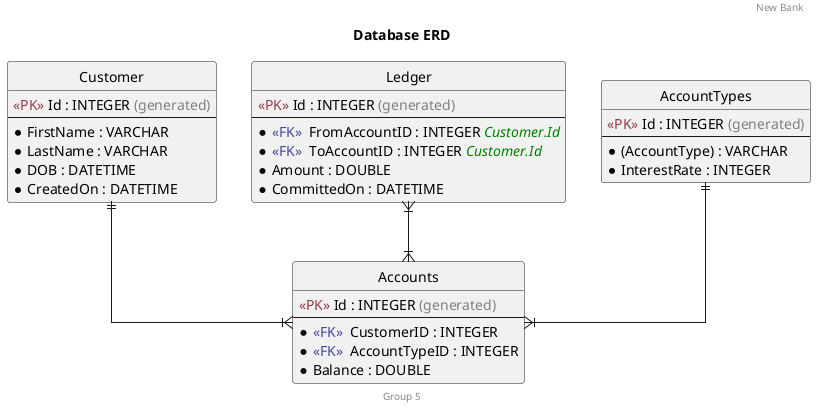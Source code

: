 @startuml

       ' remove the spot
       hide circle
       ' avoid problems with angled crows feet
       skinparam linetype ortho
       ' font
       skinparam defaultFontName Arial

       ' define styles
       !define desc(x) <color:gray>(x)</color>
       !define refers(x) <i><color:green>x</color></i>
       !define FK(x) <color:#424897><<FK>></color>  x<color:#000></color>
       !define PK(x) <color:#973A4A><<PK>></color> x : INTEGER desc(generated)

       title Database ERD

       header New Bank
       footer Group 5

       entity "Customer" {
        PK(Id)
        --
        *FirstName : VARCHAR
        *LastName : VARCHAR
        *DOB : DATETIME
        *CreatedOn : DATETIME
       }



       entity "Ledger" {
        PK(Id)
        --
        *FK(FromAccountID) : INTEGER refers(Customer.Id)
        *FK(ToAccountID) : INTEGER refers(Customer.Id)
        *Amount : DOUBLE
        *CommittedOn : DATETIME
       }

       entity "AccountTypes" {
        PK(Id)
        --
        *(AccountType) : VARCHAR
        *InterestRate : INTEGER
       }

       entity "Accounts" {
        PK(Id)
        --
        *FK(CustomerID) : INTEGER
        *FK(AccountTypeID) : INTEGER
        *Balance : DOUBLE
       }


       ' relationships
       Customer ||--|{ Accounts
       AccountTypes ||--|{ Accounts
       Ledger }|--|{ Accounts

       @enduml
